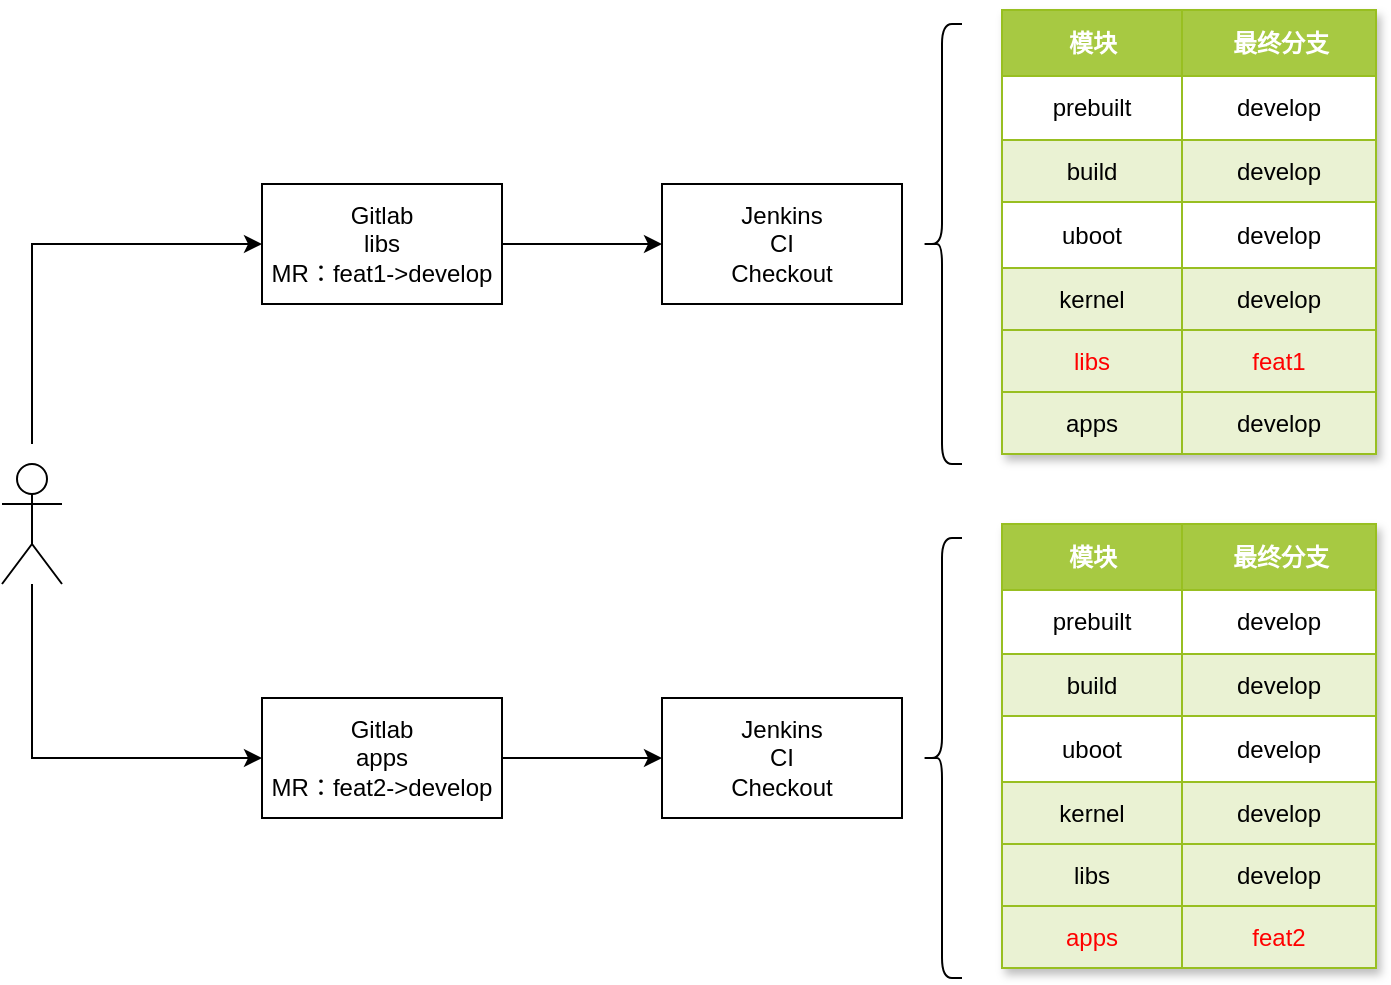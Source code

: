 <mxfile version="24.8.0">
  <diagram name="第 1 页" id="f_hHqoODYuRUCBq2NukQ">
    <mxGraphModel dx="1426" dy="793" grid="1" gridSize="10" guides="1" tooltips="1" connect="1" arrows="1" fold="1" page="1" pageScale="1" pageWidth="827" pageHeight="1169" math="0" shadow="0">
      <root>
        <mxCell id="0" />
        <mxCell id="1" parent="0" />
        <mxCell id="OD2q_SU7iHxMV3abvHj3-4" value="" style="edgeStyle=orthogonalEdgeStyle;rounded=0;orthogonalLoop=1;jettySize=auto;html=1;" edge="1" parent="1" target="OD2q_SU7iHxMV3abvHj3-3">
          <mxGeometry relative="1" as="geometry">
            <mxPoint x="55" y="520" as="sourcePoint" />
            <Array as="points">
              <mxPoint x="55" y="420" />
            </Array>
          </mxGeometry>
        </mxCell>
        <mxCell id="OD2q_SU7iHxMV3abvHj3-78" style="edgeStyle=orthogonalEdgeStyle;rounded=0;orthogonalLoop=1;jettySize=auto;html=1;entryX=0;entryY=0.5;entryDx=0;entryDy=0;" edge="1" parent="1" source="OD2q_SU7iHxMV3abvHj3-1" target="OD2q_SU7iHxMV3abvHj3-53">
          <mxGeometry relative="1" as="geometry">
            <Array as="points">
              <mxPoint x="55" y="677" />
            </Array>
          </mxGeometry>
        </mxCell>
        <mxCell id="OD2q_SU7iHxMV3abvHj3-1" value="" style="shape=umlActor;verticalLabelPosition=bottom;verticalAlign=top;html=1;outlineConnect=0;" vertex="1" parent="1">
          <mxGeometry x="40" y="530" width="30" height="60" as="geometry" />
        </mxCell>
        <mxCell id="OD2q_SU7iHxMV3abvHj3-6" value="" style="edgeStyle=orthogonalEdgeStyle;rounded=0;orthogonalLoop=1;jettySize=auto;html=1;" edge="1" parent="1" source="OD2q_SU7iHxMV3abvHj3-3" target="OD2q_SU7iHxMV3abvHj3-5">
          <mxGeometry relative="1" as="geometry" />
        </mxCell>
        <mxCell id="OD2q_SU7iHxMV3abvHj3-3" value="Gitlab&lt;div&gt;libs&lt;/div&gt;&lt;div&gt;MR：feat1-&amp;gt;develop&lt;/div&gt;" style="whiteSpace=wrap;html=1;verticalAlign=middle;" vertex="1" parent="1">
          <mxGeometry x="170" y="390" width="120" height="60" as="geometry" />
        </mxCell>
        <mxCell id="OD2q_SU7iHxMV3abvHj3-5" value="Jenkins&lt;div&gt;CI&lt;/div&gt;&lt;div&gt;Checkout&lt;/div&gt;" style="whiteSpace=wrap;html=1;verticalAlign=middle;" vertex="1" parent="1">
          <mxGeometry x="370" y="390" width="120" height="60" as="geometry" />
        </mxCell>
        <mxCell id="OD2q_SU7iHxMV3abvHj3-10" value="" style="shape=curlyBracket;whiteSpace=wrap;html=1;rounded=1;labelPosition=left;verticalLabelPosition=middle;align=right;verticalAlign=middle;" vertex="1" parent="1">
          <mxGeometry x="500" y="310" width="20" height="220" as="geometry" />
        </mxCell>
        <mxCell id="OD2q_SU7iHxMV3abvHj3-25" value="Assets" style="childLayout=tableLayout;recursiveResize=0;strokeColor=#98bf21;fillColor=#A7C942;shadow=1;" vertex="1" parent="1">
          <mxGeometry x="540" y="303" width="187" height="222" as="geometry" />
        </mxCell>
        <mxCell id="OD2q_SU7iHxMV3abvHj3-26" style="shape=tableRow;horizontal=0;startSize=0;swimlaneHead=0;swimlaneBody=0;top=0;left=0;bottom=0;right=0;dropTarget=0;collapsible=0;recursiveResize=0;expand=0;fontStyle=0;strokeColor=inherit;fillColor=#ffffff;" vertex="1" parent="OD2q_SU7iHxMV3abvHj3-25">
          <mxGeometry width="187" height="33" as="geometry" />
        </mxCell>
        <mxCell id="OD2q_SU7iHxMV3abvHj3-27" value="模块" style="connectable=0;recursiveResize=0;strokeColor=inherit;fillColor=#A7C942;align=center;fontStyle=1;fontColor=#FFFFFF;html=1;" vertex="1" parent="OD2q_SU7iHxMV3abvHj3-26">
          <mxGeometry width="90" height="33" as="geometry">
            <mxRectangle width="90" height="33" as="alternateBounds" />
          </mxGeometry>
        </mxCell>
        <mxCell id="OD2q_SU7iHxMV3abvHj3-28" value="最终分支" style="connectable=0;recursiveResize=0;strokeColor=inherit;fillColor=#A7C942;align=center;fontStyle=1;fontColor=#FFFFFF;html=1;" vertex="1" parent="OD2q_SU7iHxMV3abvHj3-26">
          <mxGeometry x="90" width="97" height="33" as="geometry">
            <mxRectangle width="97" height="33" as="alternateBounds" />
          </mxGeometry>
        </mxCell>
        <mxCell id="OD2q_SU7iHxMV3abvHj3-30" value="" style="shape=tableRow;horizontal=0;startSize=0;swimlaneHead=0;swimlaneBody=0;top=0;left=0;bottom=0;right=0;dropTarget=0;collapsible=0;recursiveResize=0;expand=0;fontStyle=0;strokeColor=inherit;fillColor=#ffffff;" vertex="1" parent="OD2q_SU7iHxMV3abvHj3-25">
          <mxGeometry y="33" width="187" height="32" as="geometry" />
        </mxCell>
        <mxCell id="OD2q_SU7iHxMV3abvHj3-31" value="prebuilt" style="connectable=0;recursiveResize=0;strokeColor=inherit;fillColor=inherit;align=center;whiteSpace=wrap;html=1;" vertex="1" parent="OD2q_SU7iHxMV3abvHj3-30">
          <mxGeometry width="90" height="32" as="geometry">
            <mxRectangle width="90" height="32" as="alternateBounds" />
          </mxGeometry>
        </mxCell>
        <mxCell id="OD2q_SU7iHxMV3abvHj3-32" value="develop" style="connectable=0;recursiveResize=0;strokeColor=inherit;fillColor=inherit;align=center;whiteSpace=wrap;html=1;" vertex="1" parent="OD2q_SU7iHxMV3abvHj3-30">
          <mxGeometry x="90" width="97" height="32" as="geometry">
            <mxRectangle width="97" height="32" as="alternateBounds" />
          </mxGeometry>
        </mxCell>
        <mxCell id="OD2q_SU7iHxMV3abvHj3-34" value="" style="shape=tableRow;horizontal=0;startSize=0;swimlaneHead=0;swimlaneBody=0;top=0;left=0;bottom=0;right=0;dropTarget=0;collapsible=0;recursiveResize=0;expand=0;fontStyle=1;strokeColor=inherit;fillColor=#EAF2D3;" vertex="1" parent="OD2q_SU7iHxMV3abvHj3-25">
          <mxGeometry y="65" width="187" height="31" as="geometry" />
        </mxCell>
        <mxCell id="OD2q_SU7iHxMV3abvHj3-35" value="build" style="connectable=0;recursiveResize=0;strokeColor=inherit;fillColor=inherit;whiteSpace=wrap;html=1;" vertex="1" parent="OD2q_SU7iHxMV3abvHj3-34">
          <mxGeometry width="90" height="31" as="geometry">
            <mxRectangle width="90" height="31" as="alternateBounds" />
          </mxGeometry>
        </mxCell>
        <mxCell id="OD2q_SU7iHxMV3abvHj3-36" value="develop" style="connectable=0;recursiveResize=0;strokeColor=inherit;fillColor=inherit;whiteSpace=wrap;html=1;" vertex="1" parent="OD2q_SU7iHxMV3abvHj3-34">
          <mxGeometry x="90" width="97" height="31" as="geometry">
            <mxRectangle width="97" height="31" as="alternateBounds" />
          </mxGeometry>
        </mxCell>
        <mxCell id="OD2q_SU7iHxMV3abvHj3-38" value="" style="shape=tableRow;horizontal=0;startSize=0;swimlaneHead=0;swimlaneBody=0;top=0;left=0;bottom=0;right=0;dropTarget=0;collapsible=0;recursiveResize=0;expand=0;fontStyle=0;strokeColor=inherit;fillColor=#ffffff;" vertex="1" parent="OD2q_SU7iHxMV3abvHj3-25">
          <mxGeometry y="96" width="187" height="33" as="geometry" />
        </mxCell>
        <mxCell id="OD2q_SU7iHxMV3abvHj3-39" value="uboot" style="connectable=0;recursiveResize=0;strokeColor=inherit;fillColor=inherit;fontStyle=0;align=center;whiteSpace=wrap;html=1;" vertex="1" parent="OD2q_SU7iHxMV3abvHj3-38">
          <mxGeometry width="90" height="33" as="geometry">
            <mxRectangle width="90" height="33" as="alternateBounds" />
          </mxGeometry>
        </mxCell>
        <mxCell id="OD2q_SU7iHxMV3abvHj3-40" value="develop" style="connectable=0;recursiveResize=0;strokeColor=inherit;fillColor=inherit;fontStyle=0;align=center;whiteSpace=wrap;html=1;" vertex="1" parent="OD2q_SU7iHxMV3abvHj3-38">
          <mxGeometry x="90" width="97" height="33" as="geometry">
            <mxRectangle width="97" height="33" as="alternateBounds" />
          </mxGeometry>
        </mxCell>
        <mxCell id="OD2q_SU7iHxMV3abvHj3-42" value="" style="shape=tableRow;horizontal=0;startSize=0;swimlaneHead=0;swimlaneBody=0;top=0;left=0;bottom=0;right=0;dropTarget=0;collapsible=0;recursiveResize=0;expand=0;fontStyle=1;strokeColor=inherit;fillColor=#EAF2D3;" vertex="1" parent="OD2q_SU7iHxMV3abvHj3-25">
          <mxGeometry y="129" width="187" height="31" as="geometry" />
        </mxCell>
        <mxCell id="OD2q_SU7iHxMV3abvHj3-43" value="kernel" style="connectable=0;recursiveResize=0;strokeColor=inherit;fillColor=inherit;whiteSpace=wrap;html=1;" vertex="1" parent="OD2q_SU7iHxMV3abvHj3-42">
          <mxGeometry width="90" height="31" as="geometry">
            <mxRectangle width="90" height="31" as="alternateBounds" />
          </mxGeometry>
        </mxCell>
        <mxCell id="OD2q_SU7iHxMV3abvHj3-44" value="develop" style="connectable=0;recursiveResize=0;strokeColor=inherit;fillColor=inherit;whiteSpace=wrap;html=1;" vertex="1" parent="OD2q_SU7iHxMV3abvHj3-42">
          <mxGeometry x="90" width="97" height="31" as="geometry">
            <mxRectangle width="97" height="31" as="alternateBounds" />
          </mxGeometry>
        </mxCell>
        <mxCell id="OD2q_SU7iHxMV3abvHj3-49" style="shape=tableRow;horizontal=0;startSize=0;swimlaneHead=0;swimlaneBody=0;top=0;left=0;bottom=0;right=0;dropTarget=0;collapsible=0;recursiveResize=0;expand=0;fontStyle=1;strokeColor=inherit;fillColor=#EAF2D3;" vertex="1" parent="OD2q_SU7iHxMV3abvHj3-25">
          <mxGeometry y="160" width="187" height="31" as="geometry" />
        </mxCell>
        <mxCell id="OD2q_SU7iHxMV3abvHj3-50" value="&lt;font color=&quot;#ff0000&quot;&gt;libs&lt;/font&gt;" style="connectable=0;recursiveResize=0;strokeColor=inherit;fillColor=inherit;whiteSpace=wrap;html=1;" vertex="1" parent="OD2q_SU7iHxMV3abvHj3-49">
          <mxGeometry width="90" height="31" as="geometry">
            <mxRectangle width="90" height="31" as="alternateBounds" />
          </mxGeometry>
        </mxCell>
        <mxCell id="OD2q_SU7iHxMV3abvHj3-51" value="&lt;font color=&quot;#ff0000&quot;&gt;feat1&lt;/font&gt;" style="connectable=0;recursiveResize=0;strokeColor=inherit;fillColor=inherit;whiteSpace=wrap;html=1;" vertex="1" parent="OD2q_SU7iHxMV3abvHj3-49">
          <mxGeometry x="90" width="97" height="31" as="geometry">
            <mxRectangle width="97" height="31" as="alternateBounds" />
          </mxGeometry>
        </mxCell>
        <mxCell id="OD2q_SU7iHxMV3abvHj3-46" style="shape=tableRow;horizontal=0;startSize=0;swimlaneHead=0;swimlaneBody=0;top=0;left=0;bottom=0;right=0;dropTarget=0;collapsible=0;recursiveResize=0;expand=0;fontStyle=1;strokeColor=inherit;fillColor=#EAF2D3;" vertex="1" parent="OD2q_SU7iHxMV3abvHj3-25">
          <mxGeometry y="191" width="187" height="31" as="geometry" />
        </mxCell>
        <mxCell id="OD2q_SU7iHxMV3abvHj3-47" value="apps" style="connectable=0;recursiveResize=0;strokeColor=inherit;fillColor=inherit;whiteSpace=wrap;html=1;" vertex="1" parent="OD2q_SU7iHxMV3abvHj3-46">
          <mxGeometry width="90" height="31" as="geometry">
            <mxRectangle width="90" height="31" as="alternateBounds" />
          </mxGeometry>
        </mxCell>
        <mxCell id="OD2q_SU7iHxMV3abvHj3-48" value="develop" style="connectable=0;recursiveResize=0;strokeColor=inherit;fillColor=inherit;whiteSpace=wrap;html=1;" vertex="1" parent="OD2q_SU7iHxMV3abvHj3-46">
          <mxGeometry x="90" width="97" height="31" as="geometry">
            <mxRectangle width="97" height="31" as="alternateBounds" />
          </mxGeometry>
        </mxCell>
        <mxCell id="OD2q_SU7iHxMV3abvHj3-52" value="" style="edgeStyle=orthogonalEdgeStyle;rounded=0;orthogonalLoop=1;jettySize=auto;html=1;" edge="1" parent="1" source="OD2q_SU7iHxMV3abvHj3-53" target="OD2q_SU7iHxMV3abvHj3-54">
          <mxGeometry relative="1" as="geometry" />
        </mxCell>
        <mxCell id="OD2q_SU7iHxMV3abvHj3-53" value="Gitlab&lt;div&gt;apps&lt;/div&gt;&lt;div&gt;MR：feat2-&amp;gt;develop&lt;/div&gt;" style="whiteSpace=wrap;html=1;verticalAlign=middle;" vertex="1" parent="1">
          <mxGeometry x="170" y="647" width="120" height="60" as="geometry" />
        </mxCell>
        <mxCell id="OD2q_SU7iHxMV3abvHj3-54" value="Jenkins&lt;div&gt;CI&lt;/div&gt;&lt;div&gt;Checkout&lt;/div&gt;" style="whiteSpace=wrap;html=1;verticalAlign=middle;" vertex="1" parent="1">
          <mxGeometry x="370" y="647" width="120" height="60" as="geometry" />
        </mxCell>
        <mxCell id="OD2q_SU7iHxMV3abvHj3-55" value="" style="shape=curlyBracket;whiteSpace=wrap;html=1;rounded=1;labelPosition=left;verticalLabelPosition=middle;align=right;verticalAlign=middle;" vertex="1" parent="1">
          <mxGeometry x="500" y="567" width="20" height="220" as="geometry" />
        </mxCell>
        <mxCell id="OD2q_SU7iHxMV3abvHj3-56" value="Assets" style="childLayout=tableLayout;recursiveResize=0;strokeColor=#98bf21;fillColor=#A7C942;shadow=1;" vertex="1" parent="1">
          <mxGeometry x="540" y="560" width="187" height="222" as="geometry" />
        </mxCell>
        <mxCell id="OD2q_SU7iHxMV3abvHj3-57" style="shape=tableRow;horizontal=0;startSize=0;swimlaneHead=0;swimlaneBody=0;top=0;left=0;bottom=0;right=0;dropTarget=0;collapsible=0;recursiveResize=0;expand=0;fontStyle=0;strokeColor=inherit;fillColor=#ffffff;" vertex="1" parent="OD2q_SU7iHxMV3abvHj3-56">
          <mxGeometry width="187" height="33" as="geometry" />
        </mxCell>
        <mxCell id="OD2q_SU7iHxMV3abvHj3-58" value="模块" style="connectable=0;recursiveResize=0;strokeColor=inherit;fillColor=#A7C942;align=center;fontStyle=1;fontColor=#FFFFFF;html=1;" vertex="1" parent="OD2q_SU7iHxMV3abvHj3-57">
          <mxGeometry width="90" height="33" as="geometry">
            <mxRectangle width="90" height="33" as="alternateBounds" />
          </mxGeometry>
        </mxCell>
        <mxCell id="OD2q_SU7iHxMV3abvHj3-59" value="最终分支" style="connectable=0;recursiveResize=0;strokeColor=inherit;fillColor=#A7C942;align=center;fontStyle=1;fontColor=#FFFFFF;html=1;" vertex="1" parent="OD2q_SU7iHxMV3abvHj3-57">
          <mxGeometry x="90" width="97" height="33" as="geometry">
            <mxRectangle width="97" height="33" as="alternateBounds" />
          </mxGeometry>
        </mxCell>
        <mxCell id="OD2q_SU7iHxMV3abvHj3-60" value="" style="shape=tableRow;horizontal=0;startSize=0;swimlaneHead=0;swimlaneBody=0;top=0;left=0;bottom=0;right=0;dropTarget=0;collapsible=0;recursiveResize=0;expand=0;fontStyle=0;strokeColor=inherit;fillColor=#ffffff;" vertex="1" parent="OD2q_SU7iHxMV3abvHj3-56">
          <mxGeometry y="33" width="187" height="32" as="geometry" />
        </mxCell>
        <mxCell id="OD2q_SU7iHxMV3abvHj3-61" value="prebuilt" style="connectable=0;recursiveResize=0;strokeColor=inherit;fillColor=inherit;align=center;whiteSpace=wrap;html=1;" vertex="1" parent="OD2q_SU7iHxMV3abvHj3-60">
          <mxGeometry width="90" height="32" as="geometry">
            <mxRectangle width="90" height="32" as="alternateBounds" />
          </mxGeometry>
        </mxCell>
        <mxCell id="OD2q_SU7iHxMV3abvHj3-62" value="develop" style="connectable=0;recursiveResize=0;strokeColor=inherit;fillColor=inherit;align=center;whiteSpace=wrap;html=1;" vertex="1" parent="OD2q_SU7iHxMV3abvHj3-60">
          <mxGeometry x="90" width="97" height="32" as="geometry">
            <mxRectangle width="97" height="32" as="alternateBounds" />
          </mxGeometry>
        </mxCell>
        <mxCell id="OD2q_SU7iHxMV3abvHj3-63" value="" style="shape=tableRow;horizontal=0;startSize=0;swimlaneHead=0;swimlaneBody=0;top=0;left=0;bottom=0;right=0;dropTarget=0;collapsible=0;recursiveResize=0;expand=0;fontStyle=1;strokeColor=inherit;fillColor=#EAF2D3;" vertex="1" parent="OD2q_SU7iHxMV3abvHj3-56">
          <mxGeometry y="65" width="187" height="31" as="geometry" />
        </mxCell>
        <mxCell id="OD2q_SU7iHxMV3abvHj3-64" value="build" style="connectable=0;recursiveResize=0;strokeColor=inherit;fillColor=inherit;whiteSpace=wrap;html=1;" vertex="1" parent="OD2q_SU7iHxMV3abvHj3-63">
          <mxGeometry width="90" height="31" as="geometry">
            <mxRectangle width="90" height="31" as="alternateBounds" />
          </mxGeometry>
        </mxCell>
        <mxCell id="OD2q_SU7iHxMV3abvHj3-65" value="develop" style="connectable=0;recursiveResize=0;strokeColor=inherit;fillColor=inherit;whiteSpace=wrap;html=1;" vertex="1" parent="OD2q_SU7iHxMV3abvHj3-63">
          <mxGeometry x="90" width="97" height="31" as="geometry">
            <mxRectangle width="97" height="31" as="alternateBounds" />
          </mxGeometry>
        </mxCell>
        <mxCell id="OD2q_SU7iHxMV3abvHj3-66" value="" style="shape=tableRow;horizontal=0;startSize=0;swimlaneHead=0;swimlaneBody=0;top=0;left=0;bottom=0;right=0;dropTarget=0;collapsible=0;recursiveResize=0;expand=0;fontStyle=0;strokeColor=inherit;fillColor=#ffffff;" vertex="1" parent="OD2q_SU7iHxMV3abvHj3-56">
          <mxGeometry y="96" width="187" height="33" as="geometry" />
        </mxCell>
        <mxCell id="OD2q_SU7iHxMV3abvHj3-67" value="uboot" style="connectable=0;recursiveResize=0;strokeColor=inherit;fillColor=inherit;fontStyle=0;align=center;whiteSpace=wrap;html=1;" vertex="1" parent="OD2q_SU7iHxMV3abvHj3-66">
          <mxGeometry width="90" height="33" as="geometry">
            <mxRectangle width="90" height="33" as="alternateBounds" />
          </mxGeometry>
        </mxCell>
        <mxCell id="OD2q_SU7iHxMV3abvHj3-68" value="develop" style="connectable=0;recursiveResize=0;strokeColor=inherit;fillColor=inherit;fontStyle=0;align=center;whiteSpace=wrap;html=1;" vertex="1" parent="OD2q_SU7iHxMV3abvHj3-66">
          <mxGeometry x="90" width="97" height="33" as="geometry">
            <mxRectangle width="97" height="33" as="alternateBounds" />
          </mxGeometry>
        </mxCell>
        <mxCell id="OD2q_SU7iHxMV3abvHj3-69" value="" style="shape=tableRow;horizontal=0;startSize=0;swimlaneHead=0;swimlaneBody=0;top=0;left=0;bottom=0;right=0;dropTarget=0;collapsible=0;recursiveResize=0;expand=0;fontStyle=1;strokeColor=inherit;fillColor=#EAF2D3;" vertex="1" parent="OD2q_SU7iHxMV3abvHj3-56">
          <mxGeometry y="129" width="187" height="31" as="geometry" />
        </mxCell>
        <mxCell id="OD2q_SU7iHxMV3abvHj3-70" value="kernel" style="connectable=0;recursiveResize=0;strokeColor=inherit;fillColor=inherit;whiteSpace=wrap;html=1;" vertex="1" parent="OD2q_SU7iHxMV3abvHj3-69">
          <mxGeometry width="90" height="31" as="geometry">
            <mxRectangle width="90" height="31" as="alternateBounds" />
          </mxGeometry>
        </mxCell>
        <mxCell id="OD2q_SU7iHxMV3abvHj3-71" value="develop" style="connectable=0;recursiveResize=0;strokeColor=inherit;fillColor=inherit;whiteSpace=wrap;html=1;" vertex="1" parent="OD2q_SU7iHxMV3abvHj3-69">
          <mxGeometry x="90" width="97" height="31" as="geometry">
            <mxRectangle width="97" height="31" as="alternateBounds" />
          </mxGeometry>
        </mxCell>
        <mxCell id="OD2q_SU7iHxMV3abvHj3-72" style="shape=tableRow;horizontal=0;startSize=0;swimlaneHead=0;swimlaneBody=0;top=0;left=0;bottom=0;right=0;dropTarget=0;collapsible=0;recursiveResize=0;expand=0;fontStyle=1;strokeColor=inherit;fillColor=#EAF2D3;" vertex="1" parent="OD2q_SU7iHxMV3abvHj3-56">
          <mxGeometry y="160" width="187" height="31" as="geometry" />
        </mxCell>
        <mxCell id="OD2q_SU7iHxMV3abvHj3-73" value="libs" style="connectable=0;recursiveResize=0;strokeColor=inherit;fillColor=inherit;whiteSpace=wrap;html=1;" vertex="1" parent="OD2q_SU7iHxMV3abvHj3-72">
          <mxGeometry width="90" height="31" as="geometry">
            <mxRectangle width="90" height="31" as="alternateBounds" />
          </mxGeometry>
        </mxCell>
        <mxCell id="OD2q_SU7iHxMV3abvHj3-74" value="develop" style="connectable=0;recursiveResize=0;strokeColor=inherit;fillColor=inherit;whiteSpace=wrap;html=1;" vertex="1" parent="OD2q_SU7iHxMV3abvHj3-72">
          <mxGeometry x="90" width="97" height="31" as="geometry">
            <mxRectangle width="97" height="31" as="alternateBounds" />
          </mxGeometry>
        </mxCell>
        <mxCell id="OD2q_SU7iHxMV3abvHj3-75" style="shape=tableRow;horizontal=0;startSize=0;swimlaneHead=0;swimlaneBody=0;top=0;left=0;bottom=0;right=0;dropTarget=0;collapsible=0;recursiveResize=0;expand=0;fontStyle=1;strokeColor=inherit;fillColor=#EAF2D3;" vertex="1" parent="OD2q_SU7iHxMV3abvHj3-56">
          <mxGeometry y="191" width="187" height="31" as="geometry" />
        </mxCell>
        <mxCell id="OD2q_SU7iHxMV3abvHj3-76" value="&lt;font color=&quot;#ff0000&quot;&gt;apps&lt;/font&gt;" style="connectable=0;recursiveResize=0;strokeColor=inherit;fillColor=inherit;whiteSpace=wrap;html=1;" vertex="1" parent="OD2q_SU7iHxMV3abvHj3-75">
          <mxGeometry width="90" height="31" as="geometry">
            <mxRectangle width="90" height="31" as="alternateBounds" />
          </mxGeometry>
        </mxCell>
        <mxCell id="OD2q_SU7iHxMV3abvHj3-77" value="&lt;font color=&quot;#ff0000&quot;&gt;feat2&lt;/font&gt;" style="connectable=0;recursiveResize=0;strokeColor=inherit;fillColor=inherit;whiteSpace=wrap;html=1;" vertex="1" parent="OD2q_SU7iHxMV3abvHj3-75">
          <mxGeometry x="90" width="97" height="31" as="geometry">
            <mxRectangle width="97" height="31" as="alternateBounds" />
          </mxGeometry>
        </mxCell>
      </root>
    </mxGraphModel>
  </diagram>
</mxfile>

